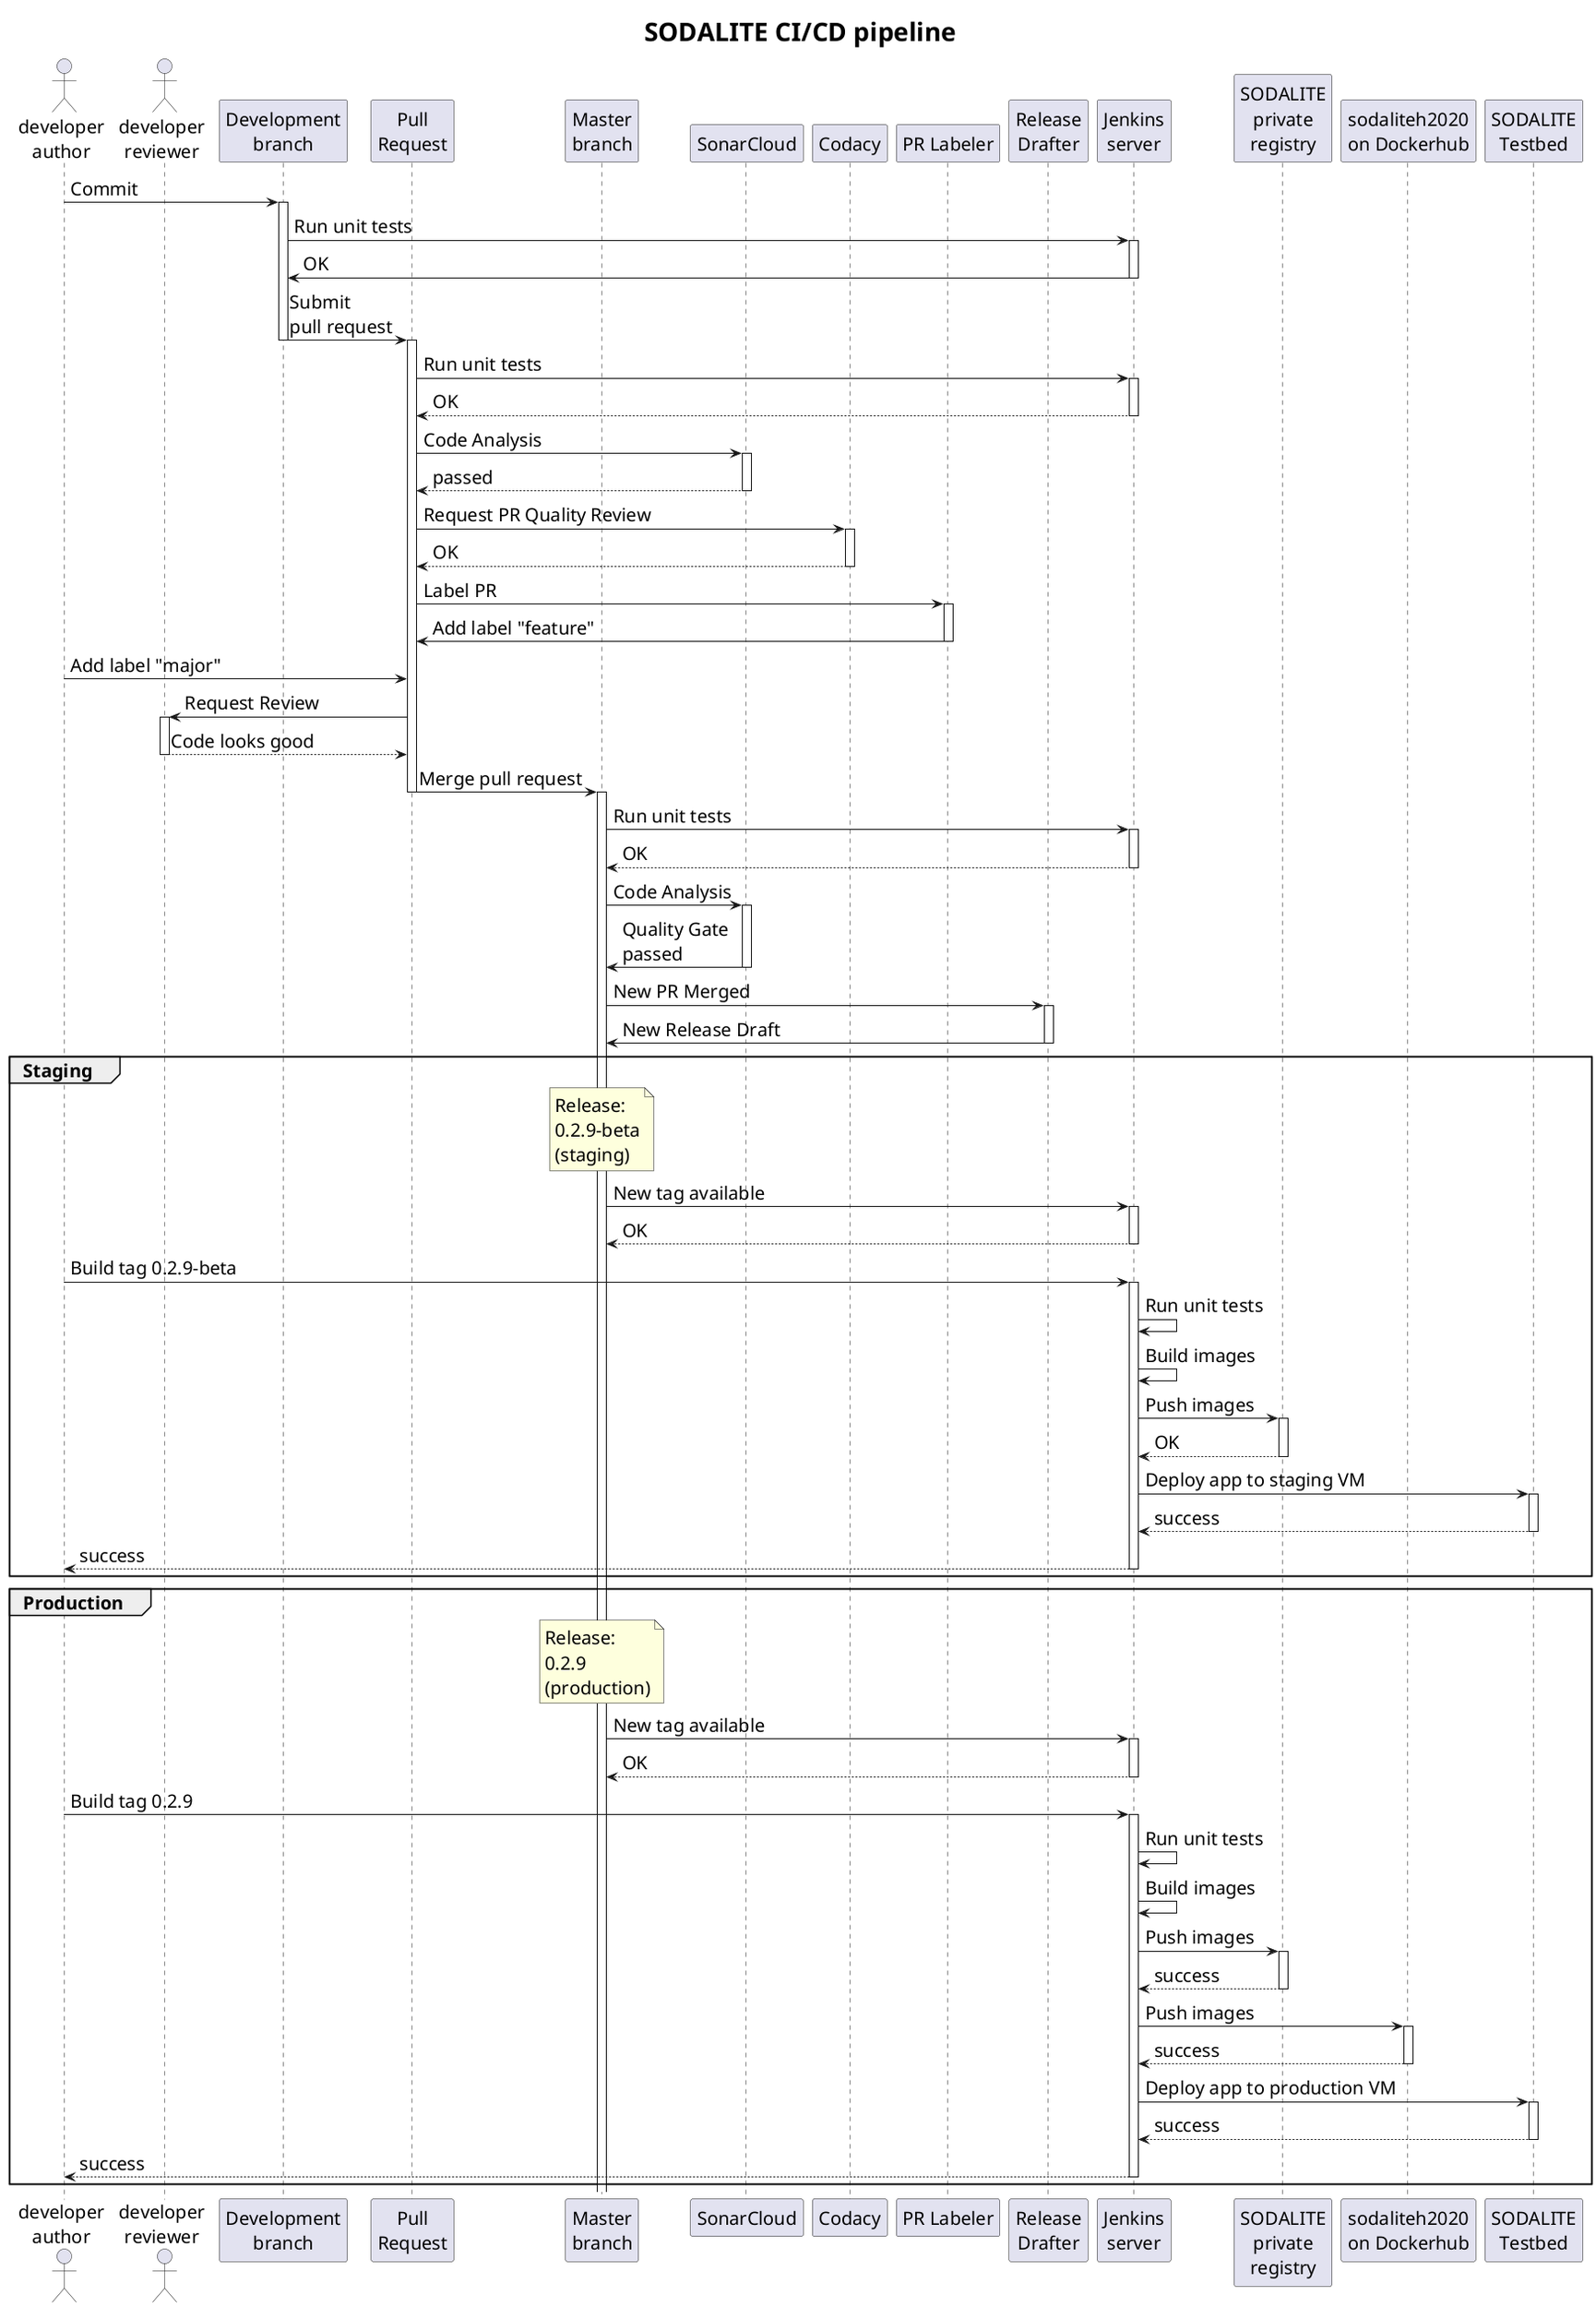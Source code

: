 @startuml

title SODALITE CI/CD pipeline

skinparam titleFontSize 28 
skinparam titleFontStyle bold
skinparam defaultFontSize 20

actor "developer\nauthor" as human
actor "developer\nreviewer" as human2

participant "Development\nbranch" as dev
participant "Pull\nRequest" as pr
participant "Master\nbranch" as master
participant "SonarCloud" as sonar
participant "Codacy" as codacy
participant "PR Labeler" as pr_labeler
participant "Release\nDrafter" as release_drafter
participant "Jenkins\nserver" as jenkins
participant "SODALITE\nprivate\nregistry" as private_registry
participant "sodaliteh2020\non Dockerhub" as dockerhub
participant "SODALITE\nTestbed" as testbed


human -> dev: Commit
activate dev

dev -> jenkins: Run unit tests
activate jenkins
dev <- jenkins: OK
deactivate jenkins

dev -> pr: Submit\npull request
deactivate dev
activate pr


pr -> jenkins: Run unit tests
activate jenkins
pr <-- jenkins: OK
deactivate jenkins

pr -> sonar: Code Analysis
activate sonar
pr <-- sonar: passed
deactivate sonar

pr -> codacy: Request PR Quality Review
activate codacy
pr <-- codacy: OK
deactivate codacy

pr -> pr_labeler: Label PR
activate pr_labeler
pr_labeler -> pr: Add label "feature"
deactivate pr_labeler

human -> pr: Add label "major"

pr -> human2: Request Review
activate human2
pr <-- human2: Code looks good
deactivate human2

pr -> master: Merge pull request
deactivate pr
activate master

master -> jenkins: Run unit tests
activate jenkins
master <-- jenkins: OK
deactivate jenkins

master -> sonar: Code Analysis
activate sonar
master <- sonar: Quality Gate\npassed
deactivate sonar

master -> release_drafter: New PR Merged
activate release_drafter
release_drafter -> master: New Release Draft
deactivate release_drafter

group Staging
note over master: Release:\n0.2.9-beta\n(staging)

master -> jenkins: New tag available
' deactivate master

activate jenkins
master <-- jenkins: OK
deactivate jenkins

human -> jenkins: Build tag 0.2.9-beta
activate jenkins
jenkins -> jenkins: Run unit tests


jenkins -> jenkins: Build images
jenkins -> private_registry: Push images
activate private_registry
private_registry --> jenkins: OK

deactivate private_registry

jenkins -> testbed: Deploy app to staging VM
activate testbed
testbed --> jenkins: success
deactivate testbed

jenkins --> human: success
deactivate jenkins
end

group Production
activate master
note over master: Release:\n0.2.9\n(production)

master -> jenkins: New tag available
' deactivate master
activate jenkins
master <-- jenkins: OK
deactivate jenkins

human -> jenkins: Build tag 0.2.9
activate jenkins
jenkins -> jenkins: Run unit tests
jenkins -> jenkins: Build images

jenkins -> private_registry: Push images
activate private_registry
jenkins <-- private_registry: success
deactivate private_registry

jenkins -> dockerhub: Push images
activate dockerhub
jenkins <-- dockerhub: success
deactivate dockerhub

jenkins -> testbed: Deploy app to production VM
activate testbed
jenkins <-- testbed: success
deactivate testbed

jenkins --> human: success
deactivate jenkins

end

@enduml